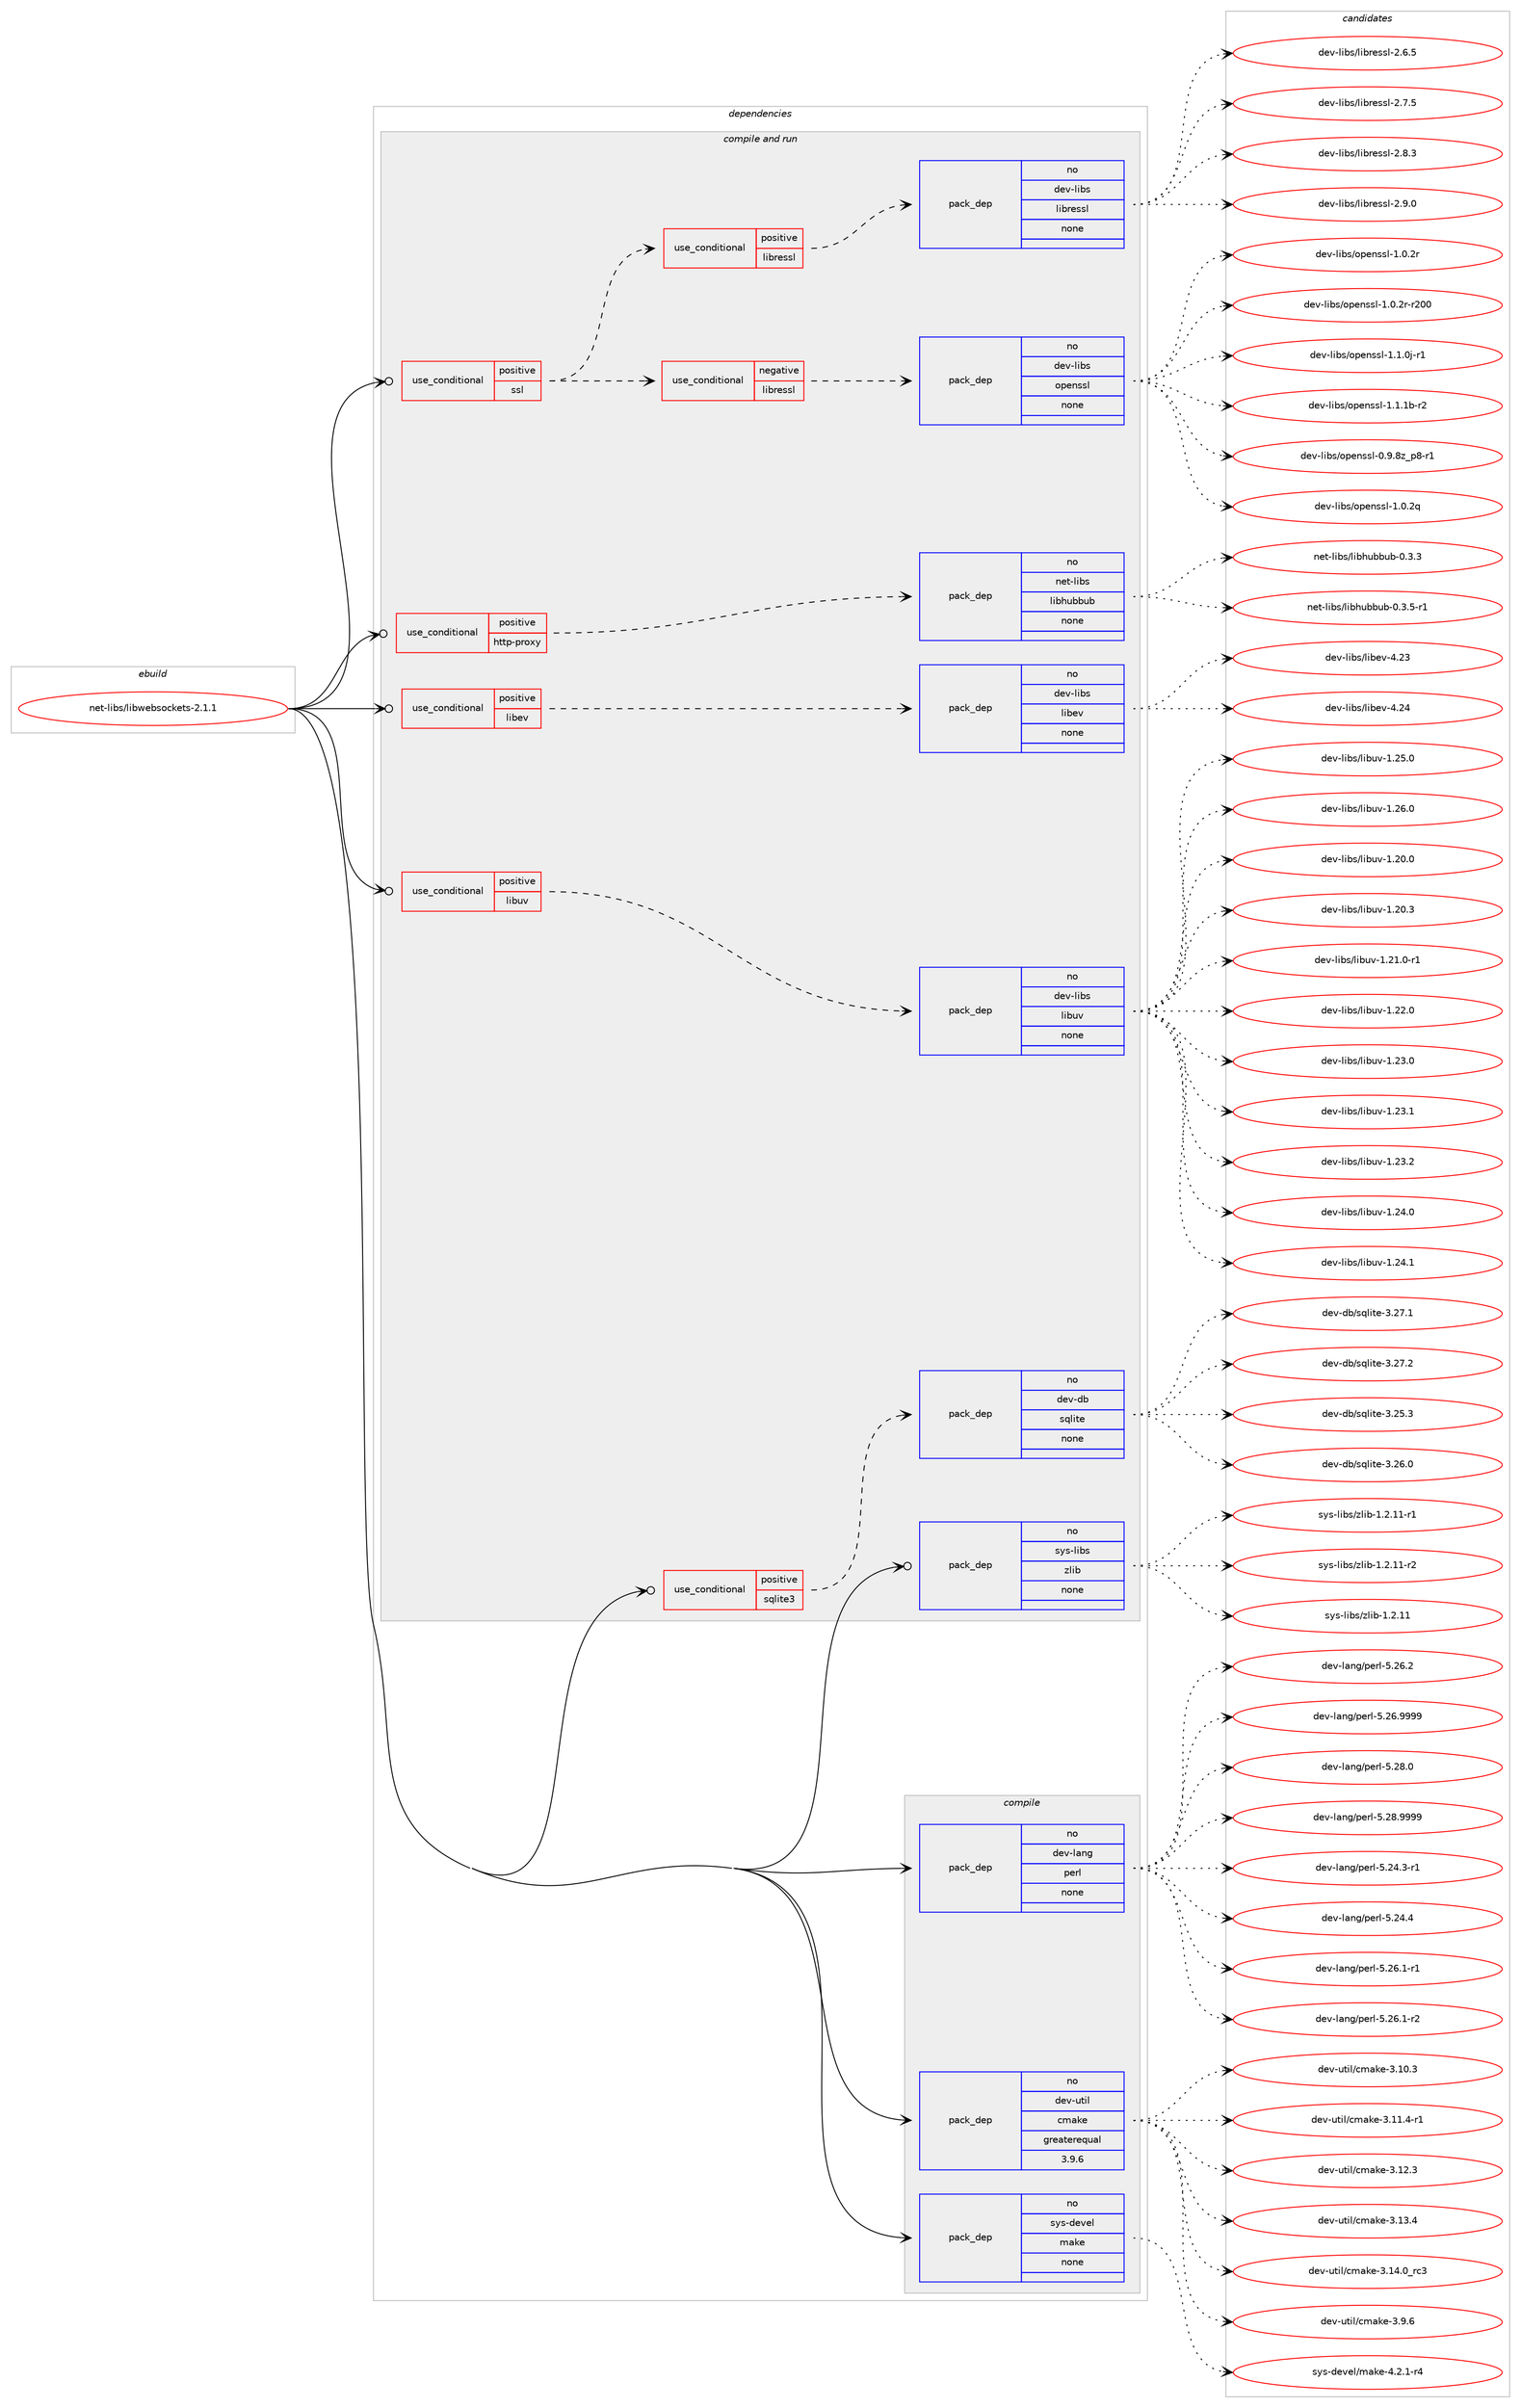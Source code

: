 digraph prolog {

# *************
# Graph options
# *************

newrank=true;
concentrate=true;
compound=true;
graph [rankdir=LR,fontname=Helvetica,fontsize=10,ranksep=1.5];#, ranksep=2.5, nodesep=0.2];
edge  [arrowhead=vee];
node  [fontname=Helvetica,fontsize=10];

# **********
# The ebuild
# **********

subgraph cluster_leftcol {
color=gray;
rank=same;
label=<<i>ebuild</i>>;
id [label="net-libs/libwebsockets-2.1.1", color=red, width=4, href="../net-libs/libwebsockets-2.1.1.svg"];
}

# ****************
# The dependencies
# ****************

subgraph cluster_midcol {
color=gray;
label=<<i>dependencies</i>>;
subgraph cluster_compile {
fillcolor="#eeeeee";
style=filled;
label=<<i>compile</i>>;
subgraph pack1187496 {
dependency1660953 [label=<<TABLE BORDER="0" CELLBORDER="1" CELLSPACING="0" CELLPADDING="4" WIDTH="220"><TR><TD ROWSPAN="6" CELLPADDING="30">pack_dep</TD></TR><TR><TD WIDTH="110">no</TD></TR><TR><TD>dev-lang</TD></TR><TR><TD>perl</TD></TR><TR><TD>none</TD></TR><TR><TD></TD></TR></TABLE>>, shape=none, color=blue];
}
id:e -> dependency1660953:w [weight=20,style="solid",arrowhead="vee"];
subgraph pack1187497 {
dependency1660954 [label=<<TABLE BORDER="0" CELLBORDER="1" CELLSPACING="0" CELLPADDING="4" WIDTH="220"><TR><TD ROWSPAN="6" CELLPADDING="30">pack_dep</TD></TR><TR><TD WIDTH="110">no</TD></TR><TR><TD>dev-util</TD></TR><TR><TD>cmake</TD></TR><TR><TD>greaterequal</TD></TR><TR><TD>3.9.6</TD></TR></TABLE>>, shape=none, color=blue];
}
id:e -> dependency1660954:w [weight=20,style="solid",arrowhead="vee"];
subgraph pack1187498 {
dependency1660955 [label=<<TABLE BORDER="0" CELLBORDER="1" CELLSPACING="0" CELLPADDING="4" WIDTH="220"><TR><TD ROWSPAN="6" CELLPADDING="30">pack_dep</TD></TR><TR><TD WIDTH="110">no</TD></TR><TR><TD>sys-devel</TD></TR><TR><TD>make</TD></TR><TR><TD>none</TD></TR><TR><TD></TD></TR></TABLE>>, shape=none, color=blue];
}
id:e -> dependency1660955:w [weight=20,style="solid",arrowhead="vee"];
}
subgraph cluster_compileandrun {
fillcolor="#eeeeee";
style=filled;
label=<<i>compile and run</i>>;
subgraph cond446483 {
dependency1660956 [label=<<TABLE BORDER="0" CELLBORDER="1" CELLSPACING="0" CELLPADDING="4"><TR><TD ROWSPAN="3" CELLPADDING="10">use_conditional</TD></TR><TR><TD>positive</TD></TR><TR><TD>http-proxy</TD></TR></TABLE>>, shape=none, color=red];
subgraph pack1187499 {
dependency1660957 [label=<<TABLE BORDER="0" CELLBORDER="1" CELLSPACING="0" CELLPADDING="4" WIDTH="220"><TR><TD ROWSPAN="6" CELLPADDING="30">pack_dep</TD></TR><TR><TD WIDTH="110">no</TD></TR><TR><TD>net-libs</TD></TR><TR><TD>libhubbub</TD></TR><TR><TD>none</TD></TR><TR><TD></TD></TR></TABLE>>, shape=none, color=blue];
}
dependency1660956:e -> dependency1660957:w [weight=20,style="dashed",arrowhead="vee"];
}
id:e -> dependency1660956:w [weight=20,style="solid",arrowhead="odotvee"];
subgraph cond446484 {
dependency1660958 [label=<<TABLE BORDER="0" CELLBORDER="1" CELLSPACING="0" CELLPADDING="4"><TR><TD ROWSPAN="3" CELLPADDING="10">use_conditional</TD></TR><TR><TD>positive</TD></TR><TR><TD>libev</TD></TR></TABLE>>, shape=none, color=red];
subgraph pack1187500 {
dependency1660959 [label=<<TABLE BORDER="0" CELLBORDER="1" CELLSPACING="0" CELLPADDING="4" WIDTH="220"><TR><TD ROWSPAN="6" CELLPADDING="30">pack_dep</TD></TR><TR><TD WIDTH="110">no</TD></TR><TR><TD>dev-libs</TD></TR><TR><TD>libev</TD></TR><TR><TD>none</TD></TR><TR><TD></TD></TR></TABLE>>, shape=none, color=blue];
}
dependency1660958:e -> dependency1660959:w [weight=20,style="dashed",arrowhead="vee"];
}
id:e -> dependency1660958:w [weight=20,style="solid",arrowhead="odotvee"];
subgraph cond446485 {
dependency1660960 [label=<<TABLE BORDER="0" CELLBORDER="1" CELLSPACING="0" CELLPADDING="4"><TR><TD ROWSPAN="3" CELLPADDING="10">use_conditional</TD></TR><TR><TD>positive</TD></TR><TR><TD>libuv</TD></TR></TABLE>>, shape=none, color=red];
subgraph pack1187501 {
dependency1660961 [label=<<TABLE BORDER="0" CELLBORDER="1" CELLSPACING="0" CELLPADDING="4" WIDTH="220"><TR><TD ROWSPAN="6" CELLPADDING="30">pack_dep</TD></TR><TR><TD WIDTH="110">no</TD></TR><TR><TD>dev-libs</TD></TR><TR><TD>libuv</TD></TR><TR><TD>none</TD></TR><TR><TD></TD></TR></TABLE>>, shape=none, color=blue];
}
dependency1660960:e -> dependency1660961:w [weight=20,style="dashed",arrowhead="vee"];
}
id:e -> dependency1660960:w [weight=20,style="solid",arrowhead="odotvee"];
subgraph cond446486 {
dependency1660962 [label=<<TABLE BORDER="0" CELLBORDER="1" CELLSPACING="0" CELLPADDING="4"><TR><TD ROWSPAN="3" CELLPADDING="10">use_conditional</TD></TR><TR><TD>positive</TD></TR><TR><TD>sqlite3</TD></TR></TABLE>>, shape=none, color=red];
subgraph pack1187502 {
dependency1660963 [label=<<TABLE BORDER="0" CELLBORDER="1" CELLSPACING="0" CELLPADDING="4" WIDTH="220"><TR><TD ROWSPAN="6" CELLPADDING="30">pack_dep</TD></TR><TR><TD WIDTH="110">no</TD></TR><TR><TD>dev-db</TD></TR><TR><TD>sqlite</TD></TR><TR><TD>none</TD></TR><TR><TD></TD></TR></TABLE>>, shape=none, color=blue];
}
dependency1660962:e -> dependency1660963:w [weight=20,style="dashed",arrowhead="vee"];
}
id:e -> dependency1660962:w [weight=20,style="solid",arrowhead="odotvee"];
subgraph cond446487 {
dependency1660964 [label=<<TABLE BORDER="0" CELLBORDER="1" CELLSPACING="0" CELLPADDING="4"><TR><TD ROWSPAN="3" CELLPADDING="10">use_conditional</TD></TR><TR><TD>positive</TD></TR><TR><TD>ssl</TD></TR></TABLE>>, shape=none, color=red];
subgraph cond446488 {
dependency1660965 [label=<<TABLE BORDER="0" CELLBORDER="1" CELLSPACING="0" CELLPADDING="4"><TR><TD ROWSPAN="3" CELLPADDING="10">use_conditional</TD></TR><TR><TD>negative</TD></TR><TR><TD>libressl</TD></TR></TABLE>>, shape=none, color=red];
subgraph pack1187503 {
dependency1660966 [label=<<TABLE BORDER="0" CELLBORDER="1" CELLSPACING="0" CELLPADDING="4" WIDTH="220"><TR><TD ROWSPAN="6" CELLPADDING="30">pack_dep</TD></TR><TR><TD WIDTH="110">no</TD></TR><TR><TD>dev-libs</TD></TR><TR><TD>openssl</TD></TR><TR><TD>none</TD></TR><TR><TD></TD></TR></TABLE>>, shape=none, color=blue];
}
dependency1660965:e -> dependency1660966:w [weight=20,style="dashed",arrowhead="vee"];
}
dependency1660964:e -> dependency1660965:w [weight=20,style="dashed",arrowhead="vee"];
subgraph cond446489 {
dependency1660967 [label=<<TABLE BORDER="0" CELLBORDER="1" CELLSPACING="0" CELLPADDING="4"><TR><TD ROWSPAN="3" CELLPADDING="10">use_conditional</TD></TR><TR><TD>positive</TD></TR><TR><TD>libressl</TD></TR></TABLE>>, shape=none, color=red];
subgraph pack1187504 {
dependency1660968 [label=<<TABLE BORDER="0" CELLBORDER="1" CELLSPACING="0" CELLPADDING="4" WIDTH="220"><TR><TD ROWSPAN="6" CELLPADDING="30">pack_dep</TD></TR><TR><TD WIDTH="110">no</TD></TR><TR><TD>dev-libs</TD></TR><TR><TD>libressl</TD></TR><TR><TD>none</TD></TR><TR><TD></TD></TR></TABLE>>, shape=none, color=blue];
}
dependency1660967:e -> dependency1660968:w [weight=20,style="dashed",arrowhead="vee"];
}
dependency1660964:e -> dependency1660967:w [weight=20,style="dashed",arrowhead="vee"];
}
id:e -> dependency1660964:w [weight=20,style="solid",arrowhead="odotvee"];
subgraph pack1187505 {
dependency1660969 [label=<<TABLE BORDER="0" CELLBORDER="1" CELLSPACING="0" CELLPADDING="4" WIDTH="220"><TR><TD ROWSPAN="6" CELLPADDING="30">pack_dep</TD></TR><TR><TD WIDTH="110">no</TD></TR><TR><TD>sys-libs</TD></TR><TR><TD>zlib</TD></TR><TR><TD>none</TD></TR><TR><TD></TD></TR></TABLE>>, shape=none, color=blue];
}
id:e -> dependency1660969:w [weight=20,style="solid",arrowhead="odotvee"];
}
subgraph cluster_run {
fillcolor="#eeeeee";
style=filled;
label=<<i>run</i>>;
}
}

# **************
# The candidates
# **************

subgraph cluster_choices {
rank=same;
color=gray;
label=<<i>candidates</i>>;

subgraph choice1187496 {
color=black;
nodesep=1;
choice100101118451089711010347112101114108455346505246514511449 [label="dev-lang/perl-5.24.3-r1", color=red, width=4,href="../dev-lang/perl-5.24.3-r1.svg"];
choice10010111845108971101034711210111410845534650524652 [label="dev-lang/perl-5.24.4", color=red, width=4,href="../dev-lang/perl-5.24.4.svg"];
choice100101118451089711010347112101114108455346505446494511449 [label="dev-lang/perl-5.26.1-r1", color=red, width=4,href="../dev-lang/perl-5.26.1-r1.svg"];
choice100101118451089711010347112101114108455346505446494511450 [label="dev-lang/perl-5.26.1-r2", color=red, width=4,href="../dev-lang/perl-5.26.1-r2.svg"];
choice10010111845108971101034711210111410845534650544650 [label="dev-lang/perl-5.26.2", color=red, width=4,href="../dev-lang/perl-5.26.2.svg"];
choice10010111845108971101034711210111410845534650544657575757 [label="dev-lang/perl-5.26.9999", color=red, width=4,href="../dev-lang/perl-5.26.9999.svg"];
choice10010111845108971101034711210111410845534650564648 [label="dev-lang/perl-5.28.0", color=red, width=4,href="../dev-lang/perl-5.28.0.svg"];
choice10010111845108971101034711210111410845534650564657575757 [label="dev-lang/perl-5.28.9999", color=red, width=4,href="../dev-lang/perl-5.28.9999.svg"];
dependency1660953:e -> choice100101118451089711010347112101114108455346505246514511449:w [style=dotted,weight="100"];
dependency1660953:e -> choice10010111845108971101034711210111410845534650524652:w [style=dotted,weight="100"];
dependency1660953:e -> choice100101118451089711010347112101114108455346505446494511449:w [style=dotted,weight="100"];
dependency1660953:e -> choice100101118451089711010347112101114108455346505446494511450:w [style=dotted,weight="100"];
dependency1660953:e -> choice10010111845108971101034711210111410845534650544650:w [style=dotted,weight="100"];
dependency1660953:e -> choice10010111845108971101034711210111410845534650544657575757:w [style=dotted,weight="100"];
dependency1660953:e -> choice10010111845108971101034711210111410845534650564648:w [style=dotted,weight="100"];
dependency1660953:e -> choice10010111845108971101034711210111410845534650564657575757:w [style=dotted,weight="100"];
}
subgraph choice1187497 {
color=black;
nodesep=1;
choice1001011184511711610510847991099710710145514649484651 [label="dev-util/cmake-3.10.3", color=red, width=4,href="../dev-util/cmake-3.10.3.svg"];
choice10010111845117116105108479910997107101455146494946524511449 [label="dev-util/cmake-3.11.4-r1", color=red, width=4,href="../dev-util/cmake-3.11.4-r1.svg"];
choice1001011184511711610510847991099710710145514649504651 [label="dev-util/cmake-3.12.3", color=red, width=4,href="../dev-util/cmake-3.12.3.svg"];
choice1001011184511711610510847991099710710145514649514652 [label="dev-util/cmake-3.13.4", color=red, width=4,href="../dev-util/cmake-3.13.4.svg"];
choice1001011184511711610510847991099710710145514649524648951149951 [label="dev-util/cmake-3.14.0_rc3", color=red, width=4,href="../dev-util/cmake-3.14.0_rc3.svg"];
choice10010111845117116105108479910997107101455146574654 [label="dev-util/cmake-3.9.6", color=red, width=4,href="../dev-util/cmake-3.9.6.svg"];
dependency1660954:e -> choice1001011184511711610510847991099710710145514649484651:w [style=dotted,weight="100"];
dependency1660954:e -> choice10010111845117116105108479910997107101455146494946524511449:w [style=dotted,weight="100"];
dependency1660954:e -> choice1001011184511711610510847991099710710145514649504651:w [style=dotted,weight="100"];
dependency1660954:e -> choice1001011184511711610510847991099710710145514649514652:w [style=dotted,weight="100"];
dependency1660954:e -> choice1001011184511711610510847991099710710145514649524648951149951:w [style=dotted,weight="100"];
dependency1660954:e -> choice10010111845117116105108479910997107101455146574654:w [style=dotted,weight="100"];
}
subgraph choice1187498 {
color=black;
nodesep=1;
choice1151211154510010111810110847109971071014552465046494511452 [label="sys-devel/make-4.2.1-r4", color=red, width=4,href="../sys-devel/make-4.2.1-r4.svg"];
dependency1660955:e -> choice1151211154510010111810110847109971071014552465046494511452:w [style=dotted,weight="100"];
}
subgraph choice1187499 {
color=black;
nodesep=1;
choice11010111645108105981154710810598104117989811798454846514651 [label="net-libs/libhubbub-0.3.3", color=red, width=4,href="../net-libs/libhubbub-0.3.3.svg"];
choice110101116451081059811547108105981041179898117984548465146534511449 [label="net-libs/libhubbub-0.3.5-r1", color=red, width=4,href="../net-libs/libhubbub-0.3.5-r1.svg"];
dependency1660957:e -> choice11010111645108105981154710810598104117989811798454846514651:w [style=dotted,weight="100"];
dependency1660957:e -> choice110101116451081059811547108105981041179898117984548465146534511449:w [style=dotted,weight="100"];
}
subgraph choice1187500 {
color=black;
nodesep=1;
choice100101118451081059811547108105981011184552465051 [label="dev-libs/libev-4.23", color=red, width=4,href="../dev-libs/libev-4.23.svg"];
choice100101118451081059811547108105981011184552465052 [label="dev-libs/libev-4.24", color=red, width=4,href="../dev-libs/libev-4.24.svg"];
dependency1660959:e -> choice100101118451081059811547108105981011184552465051:w [style=dotted,weight="100"];
dependency1660959:e -> choice100101118451081059811547108105981011184552465052:w [style=dotted,weight="100"];
}
subgraph choice1187501 {
color=black;
nodesep=1;
choice1001011184510810598115471081059811711845494650484648 [label="dev-libs/libuv-1.20.0", color=red, width=4,href="../dev-libs/libuv-1.20.0.svg"];
choice1001011184510810598115471081059811711845494650484651 [label="dev-libs/libuv-1.20.3", color=red, width=4,href="../dev-libs/libuv-1.20.3.svg"];
choice10010111845108105981154710810598117118454946504946484511449 [label="dev-libs/libuv-1.21.0-r1", color=red, width=4,href="../dev-libs/libuv-1.21.0-r1.svg"];
choice1001011184510810598115471081059811711845494650504648 [label="dev-libs/libuv-1.22.0", color=red, width=4,href="../dev-libs/libuv-1.22.0.svg"];
choice1001011184510810598115471081059811711845494650514648 [label="dev-libs/libuv-1.23.0", color=red, width=4,href="../dev-libs/libuv-1.23.0.svg"];
choice1001011184510810598115471081059811711845494650514649 [label="dev-libs/libuv-1.23.1", color=red, width=4,href="../dev-libs/libuv-1.23.1.svg"];
choice1001011184510810598115471081059811711845494650514650 [label="dev-libs/libuv-1.23.2", color=red, width=4,href="../dev-libs/libuv-1.23.2.svg"];
choice1001011184510810598115471081059811711845494650524648 [label="dev-libs/libuv-1.24.0", color=red, width=4,href="../dev-libs/libuv-1.24.0.svg"];
choice1001011184510810598115471081059811711845494650524649 [label="dev-libs/libuv-1.24.1", color=red, width=4,href="../dev-libs/libuv-1.24.1.svg"];
choice1001011184510810598115471081059811711845494650534648 [label="dev-libs/libuv-1.25.0", color=red, width=4,href="../dev-libs/libuv-1.25.0.svg"];
choice1001011184510810598115471081059811711845494650544648 [label="dev-libs/libuv-1.26.0", color=red, width=4,href="../dev-libs/libuv-1.26.0.svg"];
dependency1660961:e -> choice1001011184510810598115471081059811711845494650484648:w [style=dotted,weight="100"];
dependency1660961:e -> choice1001011184510810598115471081059811711845494650484651:w [style=dotted,weight="100"];
dependency1660961:e -> choice10010111845108105981154710810598117118454946504946484511449:w [style=dotted,weight="100"];
dependency1660961:e -> choice1001011184510810598115471081059811711845494650504648:w [style=dotted,weight="100"];
dependency1660961:e -> choice1001011184510810598115471081059811711845494650514648:w [style=dotted,weight="100"];
dependency1660961:e -> choice1001011184510810598115471081059811711845494650514649:w [style=dotted,weight="100"];
dependency1660961:e -> choice1001011184510810598115471081059811711845494650514650:w [style=dotted,weight="100"];
dependency1660961:e -> choice1001011184510810598115471081059811711845494650524648:w [style=dotted,weight="100"];
dependency1660961:e -> choice1001011184510810598115471081059811711845494650524649:w [style=dotted,weight="100"];
dependency1660961:e -> choice1001011184510810598115471081059811711845494650534648:w [style=dotted,weight="100"];
dependency1660961:e -> choice1001011184510810598115471081059811711845494650544648:w [style=dotted,weight="100"];
}
subgraph choice1187502 {
color=black;
nodesep=1;
choice10010111845100984711511310810511610145514650534651 [label="dev-db/sqlite-3.25.3", color=red, width=4,href="../dev-db/sqlite-3.25.3.svg"];
choice10010111845100984711511310810511610145514650544648 [label="dev-db/sqlite-3.26.0", color=red, width=4,href="../dev-db/sqlite-3.26.0.svg"];
choice10010111845100984711511310810511610145514650554649 [label="dev-db/sqlite-3.27.1", color=red, width=4,href="../dev-db/sqlite-3.27.1.svg"];
choice10010111845100984711511310810511610145514650554650 [label="dev-db/sqlite-3.27.2", color=red, width=4,href="../dev-db/sqlite-3.27.2.svg"];
dependency1660963:e -> choice10010111845100984711511310810511610145514650534651:w [style=dotted,weight="100"];
dependency1660963:e -> choice10010111845100984711511310810511610145514650544648:w [style=dotted,weight="100"];
dependency1660963:e -> choice10010111845100984711511310810511610145514650554649:w [style=dotted,weight="100"];
dependency1660963:e -> choice10010111845100984711511310810511610145514650554650:w [style=dotted,weight="100"];
}
subgraph choice1187503 {
color=black;
nodesep=1;
choice10010111845108105981154711111210111011511510845484657465612295112564511449 [label="dev-libs/openssl-0.9.8z_p8-r1", color=red, width=4,href="../dev-libs/openssl-0.9.8z_p8-r1.svg"];
choice100101118451081059811547111112101110115115108454946484650113 [label="dev-libs/openssl-1.0.2q", color=red, width=4,href="../dev-libs/openssl-1.0.2q.svg"];
choice100101118451081059811547111112101110115115108454946484650114 [label="dev-libs/openssl-1.0.2r", color=red, width=4,href="../dev-libs/openssl-1.0.2r.svg"];
choice10010111845108105981154711111210111011511510845494648465011445114504848 [label="dev-libs/openssl-1.0.2r-r200", color=red, width=4,href="../dev-libs/openssl-1.0.2r-r200.svg"];
choice1001011184510810598115471111121011101151151084549464946481064511449 [label="dev-libs/openssl-1.1.0j-r1", color=red, width=4,href="../dev-libs/openssl-1.1.0j-r1.svg"];
choice100101118451081059811547111112101110115115108454946494649984511450 [label="dev-libs/openssl-1.1.1b-r2", color=red, width=4,href="../dev-libs/openssl-1.1.1b-r2.svg"];
dependency1660966:e -> choice10010111845108105981154711111210111011511510845484657465612295112564511449:w [style=dotted,weight="100"];
dependency1660966:e -> choice100101118451081059811547111112101110115115108454946484650113:w [style=dotted,weight="100"];
dependency1660966:e -> choice100101118451081059811547111112101110115115108454946484650114:w [style=dotted,weight="100"];
dependency1660966:e -> choice10010111845108105981154711111210111011511510845494648465011445114504848:w [style=dotted,weight="100"];
dependency1660966:e -> choice1001011184510810598115471111121011101151151084549464946481064511449:w [style=dotted,weight="100"];
dependency1660966:e -> choice100101118451081059811547111112101110115115108454946494649984511450:w [style=dotted,weight="100"];
}
subgraph choice1187504 {
color=black;
nodesep=1;
choice10010111845108105981154710810598114101115115108455046544653 [label="dev-libs/libressl-2.6.5", color=red, width=4,href="../dev-libs/libressl-2.6.5.svg"];
choice10010111845108105981154710810598114101115115108455046554653 [label="dev-libs/libressl-2.7.5", color=red, width=4,href="../dev-libs/libressl-2.7.5.svg"];
choice10010111845108105981154710810598114101115115108455046564651 [label="dev-libs/libressl-2.8.3", color=red, width=4,href="../dev-libs/libressl-2.8.3.svg"];
choice10010111845108105981154710810598114101115115108455046574648 [label="dev-libs/libressl-2.9.0", color=red, width=4,href="../dev-libs/libressl-2.9.0.svg"];
dependency1660968:e -> choice10010111845108105981154710810598114101115115108455046544653:w [style=dotted,weight="100"];
dependency1660968:e -> choice10010111845108105981154710810598114101115115108455046554653:w [style=dotted,weight="100"];
dependency1660968:e -> choice10010111845108105981154710810598114101115115108455046564651:w [style=dotted,weight="100"];
dependency1660968:e -> choice10010111845108105981154710810598114101115115108455046574648:w [style=dotted,weight="100"];
}
subgraph choice1187505 {
color=black;
nodesep=1;
choice1151211154510810598115471221081059845494650464949 [label="sys-libs/zlib-1.2.11", color=red, width=4,href="../sys-libs/zlib-1.2.11.svg"];
choice11512111545108105981154712210810598454946504649494511449 [label="sys-libs/zlib-1.2.11-r1", color=red, width=4,href="../sys-libs/zlib-1.2.11-r1.svg"];
choice11512111545108105981154712210810598454946504649494511450 [label="sys-libs/zlib-1.2.11-r2", color=red, width=4,href="../sys-libs/zlib-1.2.11-r2.svg"];
dependency1660969:e -> choice1151211154510810598115471221081059845494650464949:w [style=dotted,weight="100"];
dependency1660969:e -> choice11512111545108105981154712210810598454946504649494511449:w [style=dotted,weight="100"];
dependency1660969:e -> choice11512111545108105981154712210810598454946504649494511450:w [style=dotted,weight="100"];
}
}

}
